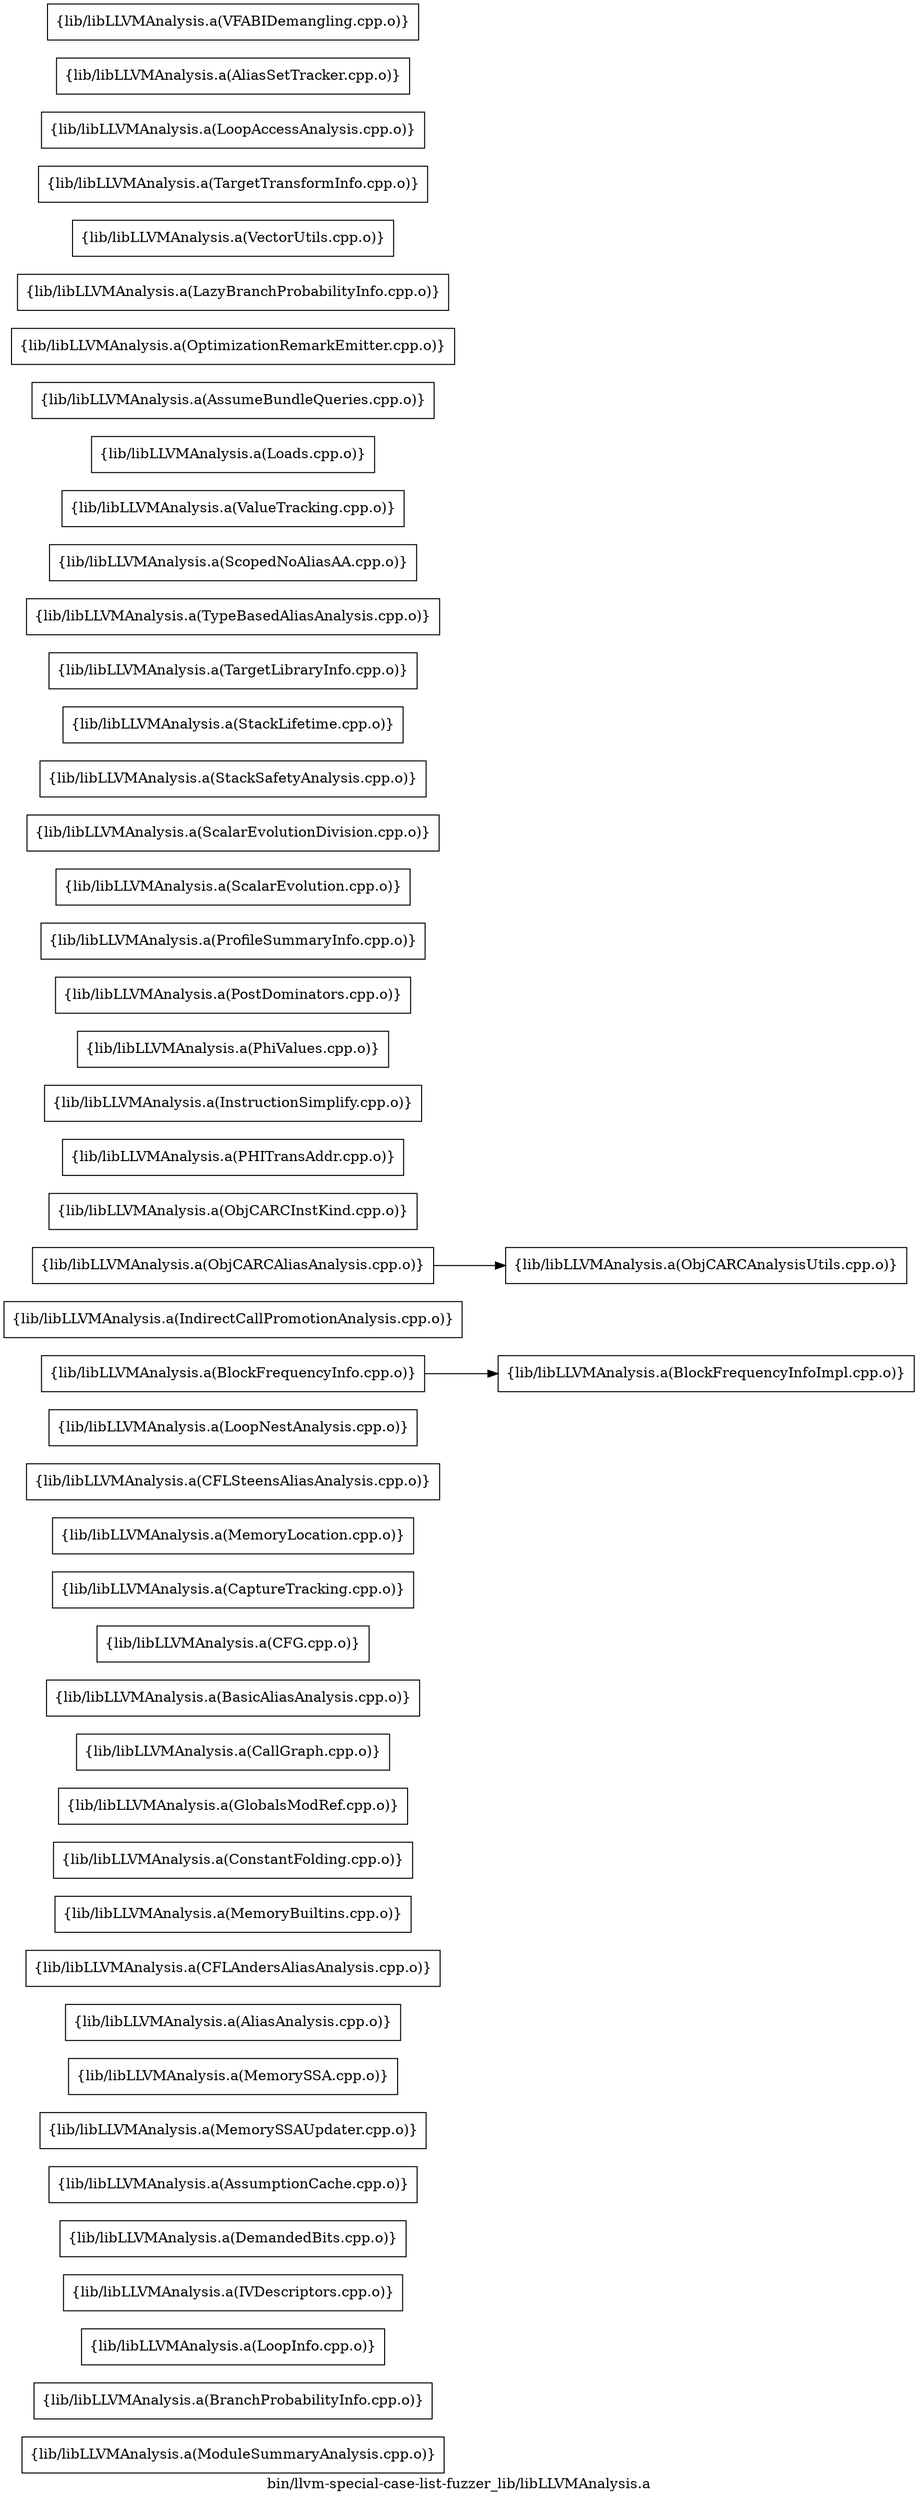 digraph "bin/llvm-special-case-list-fuzzer_lib/libLLVMAnalysis.a" {
	label="bin/llvm-special-case-list-fuzzer_lib/libLLVMAnalysis.a";
	rankdir=LR;

	Node0x5609a63e9b38 [shape=record,shape=box,group=0,label="{lib/libLLVMAnalysis.a(ModuleSummaryAnalysis.cpp.o)}"];
	Node0x5609a63ea2b8 [shape=record,shape=box,group=0,label="{lib/libLLVMAnalysis.a(BranchProbabilityInfo.cpp.o)}"];
	Node0x5609a63eaa88 [shape=record,shape=box,group=0,label="{lib/libLLVMAnalysis.a(LoopInfo.cpp.o)}"];
	Node0x5609a63eb2a8 [shape=record,shape=box,group=0,label="{lib/libLLVMAnalysis.a(IVDescriptors.cpp.o)}"];
	Node0x5609a63e3e18 [shape=record,shape=box,group=0,label="{lib/libLLVMAnalysis.a(DemandedBits.cpp.o)}"];
	Node0x5609a63e4598 [shape=record,shape=box,group=0,label="{lib/libLLVMAnalysis.a(AssumptionCache.cpp.o)}"];
	Node0x5609a63e4228 [shape=record,shape=box,group=0,label="{lib/libLLVMAnalysis.a(MemorySSAUpdater.cpp.o)}"];
	Node0x5609a63e4a48 [shape=record,shape=box,group=0,label="{lib/libLLVMAnalysis.a(MemorySSA.cpp.o)}"];
	Node0x5609a63e59e8 [shape=record,shape=box,group=0,label="{lib/libLLVMAnalysis.a(AliasAnalysis.cpp.o)}"];
	Node0x5609a63e6348 [shape=record,shape=box,group=0,label="{lib/libLLVMAnalysis.a(CFLAndersAliasAnalysis.cpp.o)}"];
	Node0x5609a63e68e8 [shape=record,shape=box,group=0,label="{lib/libLLVMAnalysis.a(MemoryBuiltins.cpp.o)}"];
	Node0x5609a63e75b8 [shape=record,shape=box,group=0,label="{lib/libLLVMAnalysis.a(ConstantFolding.cpp.o)}"];
	Node0x5609a63e7b08 [shape=record,shape=box,group=0,label="{lib/libLLVMAnalysis.a(GlobalsModRef.cpp.o)}"];
	Node0x5609a63e8fa8 [shape=record,shape=box,group=0,label="{lib/libLLVMAnalysis.a(CallGraph.cpp.o)}"];
	Node0x5609a63e9b88 [shape=record,shape=box,group=0,label="{lib/libLLVMAnalysis.a(BasicAliasAnalysis.cpp.o)}"];
	Node0x5609a63ea308 [shape=record,shape=box,group=0,label="{lib/libLLVMAnalysis.a(CFG.cpp.o)}"];
	Node0x5609a63e62f8 [shape=record,shape=box,group=0,label="{lib/libLLVMAnalysis.a(CaptureTracking.cpp.o)}"];
	Node0x5609a63e6f78 [shape=record,shape=box,group=0,label="{lib/libLLVMAnalysis.a(MemoryLocation.cpp.o)}"];
	Node0x5609a63e6708 [shape=record,shape=box,group=0,label="{lib/libLLVMAnalysis.a(CFLSteensAliasAnalysis.cpp.o)}"];
	Node0x5609a63e8008 [shape=record,shape=box,group=0,label="{lib/libLLVMAnalysis.a(LoopNestAnalysis.cpp.o)}"];
	Node0x5609a63e37d8 [shape=record,shape=box,group=0,label="{lib/libLLVMAnalysis.a(BlockFrequencyInfo.cpp.o)}"];
	Node0x5609a63e37d8 -> Node0x5609a63e36e8;
	Node0x5609a63e36e8 [shape=record,shape=box,group=0,label="{lib/libLLVMAnalysis.a(BlockFrequencyInfoImpl.cpp.o)}"];
	Node0x5609a63e7978 [shape=record,shape=box,group=0,label="{lib/libLLVMAnalysis.a(IndirectCallPromotionAnalysis.cpp.o)}"];
	Node0x5609a63e6898 [shape=record,shape=box,group=0,label="{lib/libLLVMAnalysis.a(ObjCARCAliasAnalysis.cpp.o)}"];
	Node0x5609a63e6898 -> Node0x5609a63e6bb8;
	Node0x5609a63e6bb8 [shape=record,shape=box,group=0,label="{lib/libLLVMAnalysis.a(ObjCARCAnalysisUtils.cpp.o)}"];
	Node0x5609a63e6438 [shape=record,shape=box,group=0,label="{lib/libLLVMAnalysis.a(ObjCARCInstKind.cpp.o)}"];
	Node0x5609a63eab78 [shape=record,shape=box,group=0,label="{lib/libLLVMAnalysis.a(PHITransAddr.cpp.o)}"];
	Node0x5609a63e9ef8 [shape=record,shape=box,group=0,label="{lib/libLLVMAnalysis.a(InstructionSimplify.cpp.o)}"];
	Node0x5609a63e6d98 [shape=record,shape=box,group=0,label="{lib/libLLVMAnalysis.a(PhiValues.cpp.o)}"];
	Node0x5609a63e6ac8 [shape=record,shape=box,group=0,label="{lib/libLLVMAnalysis.a(PostDominators.cpp.o)}"];
	Node0x5609a63e5da8 [shape=record,shape=box,group=0,label="{lib/libLLVMAnalysis.a(ProfileSummaryInfo.cpp.o)}"];
	Node0x5609a63e83c8 [shape=record,shape=box,group=0,label="{lib/libLLVMAnalysis.a(ScalarEvolution.cpp.o)}"];
	Node0x5609a63e7428 [shape=record,shape=box,group=0,label="{lib/libLLVMAnalysis.a(ScalarEvolutionDivision.cpp.o)}"];
	Node0x5609a63e3ff8 [shape=record,shape=box,group=0,label="{lib/libLLVMAnalysis.a(StackSafetyAnalysis.cpp.o)}"];
	Node0x5609a63e3d78 [shape=record,shape=box,group=0,label="{lib/libLLVMAnalysis.a(StackLifetime.cpp.o)}"];
	Node0x5609a63e46d8 [shape=record,shape=box,group=0,label="{lib/libLLVMAnalysis.a(TargetLibraryInfo.cpp.o)}"];
	Node0x5609a63e73d8 [shape=record,shape=box,group=0,label="{lib/libLLVMAnalysis.a(TypeBasedAliasAnalysis.cpp.o)}"];
	Node0x5609a63e81e8 [shape=record,shape=box,group=0,label="{lib/libLLVMAnalysis.a(ScopedNoAliasAA.cpp.o)}"];
	Node0x5609a63e5d08 [shape=record,shape=box,group=0,label="{lib/libLLVMAnalysis.a(ValueTracking.cpp.o)}"];
	Node0x5609a63e6a28 [shape=record,shape=box,group=0,label="{lib/libLLVMAnalysis.a(Loads.cpp.o)}"];
	Node0x5609a63e6cf8 [shape=record,shape=box,group=0,label="{lib/libLLVMAnalysis.a(AssumeBundleQueries.cpp.o)}"];
	Node0x5609a63eaa38 [shape=record,shape=box,group=0,label="{lib/libLLVMAnalysis.a(OptimizationRemarkEmitter.cpp.o)}"];
	Node0x5609a63e85a8 [shape=record,shape=box,group=0,label="{lib/libLLVMAnalysis.a(LazyBranchProbabilityInfo.cpp.o)}"];
	Node0x5609a63e38c8 [shape=record,shape=box,group=0,label="{lib/libLLVMAnalysis.a(VectorUtils.cpp.o)}"];
	Node0x5609a63e44a8 [shape=record,shape=box,group=0,label="{lib/libLLVMAnalysis.a(TargetTransformInfo.cpp.o)}"];
	Node0x5609a63e5218 [shape=record,shape=box,group=0,label="{lib/libLLVMAnalysis.a(LoopAccessAnalysis.cpp.o)}"];
	Node0x5609a63e4b38 [shape=record,shape=box,group=0,label="{lib/libLLVMAnalysis.a(AliasSetTracker.cpp.o)}"];
	Node0x5609a63e57b8 [shape=record,shape=box,group=0,label="{lib/libLLVMAnalysis.a(VFABIDemangling.cpp.o)}"];
}
